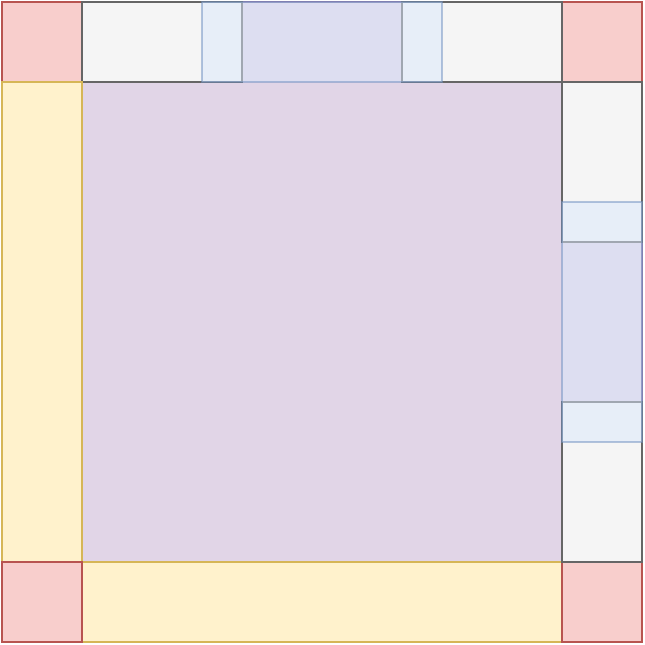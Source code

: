 <mxfile version="13.0.3" type="device"><diagram id="Pej0looWVbjWih5zJSbf" name="Page-1"><mxGraphModel dx="1422" dy="845" grid="1" gridSize="10" guides="1" tooltips="1" connect="1" arrows="1" fold="1" page="1" pageScale="1" pageWidth="850" pageHeight="1100" math="0" shadow="0"><root><mxCell id="0"/><mxCell id="1" parent="0"/><mxCell id="9iUd1ZIeVxkGeGreqnv7-22" value="" style="group" vertex="1" connectable="0" parent="1"><mxGeometry x="190" y="80" width="320" height="320" as="geometry"/></mxCell><mxCell id="9iUd1ZIeVxkGeGreqnv7-4" value="" style="rounded=0;whiteSpace=wrap;html=1;fillColor=#e1d5e7;strokeColor=#9673a6;" vertex="1" parent="9iUd1ZIeVxkGeGreqnv7-22"><mxGeometry width="320" height="320" as="geometry"/></mxCell><mxCell id="9iUd1ZIeVxkGeGreqnv7-2" value="" style="rounded=0;whiteSpace=wrap;html=1;fillColor=#f8cecc;strokeColor=#b85450;" vertex="1" parent="9iUd1ZIeVxkGeGreqnv7-22"><mxGeometry width="40" height="40" as="geometry"/></mxCell><mxCell id="9iUd1ZIeVxkGeGreqnv7-3" value="" style="rounded=0;whiteSpace=wrap;html=1;fillColor=#f5f5f5;strokeColor=#666666;fontColor=#333333;" vertex="1" parent="9iUd1ZIeVxkGeGreqnv7-22"><mxGeometry x="40" width="80" height="40" as="geometry"/></mxCell><mxCell id="9iUd1ZIeVxkGeGreqnv7-5" value="" style="rounded=0;whiteSpace=wrap;html=1;fillColor=#f8cecc;strokeColor=#b85450;" vertex="1" parent="9iUd1ZIeVxkGeGreqnv7-22"><mxGeometry x="280" width="40" height="40" as="geometry"/></mxCell><mxCell id="9iUd1ZIeVxkGeGreqnv7-8" value="" style="rounded=0;whiteSpace=wrap;html=1;fillColor=#fff2cc;strokeColor=#d6b656;" vertex="1" parent="9iUd1ZIeVxkGeGreqnv7-22"><mxGeometry x="40" y="280" width="240" height="40" as="geometry"/></mxCell><mxCell id="9iUd1ZIeVxkGeGreqnv7-9" value="" style="rounded=0;whiteSpace=wrap;html=1;fillColor=#f5f5f5;strokeColor=#666666;fontColor=#333333;" vertex="1" parent="9iUd1ZIeVxkGeGreqnv7-22"><mxGeometry x="280" y="40" width="40" height="80" as="geometry"/></mxCell><mxCell id="9iUd1ZIeVxkGeGreqnv7-14" value="" style="rounded=0;whiteSpace=wrap;html=1;fillColor=#f5f5f5;strokeColor=#666666;fontColor=#333333;" vertex="1" parent="9iUd1ZIeVxkGeGreqnv7-22"><mxGeometry x="200" width="80" height="40" as="geometry"/></mxCell><mxCell id="9iUd1ZIeVxkGeGreqnv7-6" value="" style="rounded=0;whiteSpace=wrap;html=1;fillColor=#dae8fc;strokeColor=#6c8ebf;opacity=50;" vertex="1" parent="9iUd1ZIeVxkGeGreqnv7-22"><mxGeometry x="100" width="120" height="40" as="geometry"/></mxCell><mxCell id="9iUd1ZIeVxkGeGreqnv7-16" value="" style="rounded=0;whiteSpace=wrap;html=1;fillColor=#fff2cc;strokeColor=#d6b656;" vertex="1" parent="9iUd1ZIeVxkGeGreqnv7-22"><mxGeometry y="40" width="40" height="240" as="geometry"/></mxCell><mxCell id="9iUd1ZIeVxkGeGreqnv7-18" value="" style="rounded=0;whiteSpace=wrap;html=1;fillColor=#f8cecc;strokeColor=#b85450;" vertex="1" parent="9iUd1ZIeVxkGeGreqnv7-22"><mxGeometry y="280" width="40" height="40" as="geometry"/></mxCell><mxCell id="9iUd1ZIeVxkGeGreqnv7-19" value="" style="rounded=0;whiteSpace=wrap;html=1;fillColor=#f8cecc;strokeColor=#b85450;" vertex="1" parent="9iUd1ZIeVxkGeGreqnv7-22"><mxGeometry x="280" y="280" width="40" height="40" as="geometry"/></mxCell><mxCell id="9iUd1ZIeVxkGeGreqnv7-20" value="" style="rounded=0;whiteSpace=wrap;html=1;fillColor=#f5f5f5;strokeColor=#666666;fontColor=#333333;" vertex="1" parent="9iUd1ZIeVxkGeGreqnv7-22"><mxGeometry x="280" y="200" width="40" height="80" as="geometry"/></mxCell><mxCell id="9iUd1ZIeVxkGeGreqnv7-21" value="" style="rounded=0;whiteSpace=wrap;html=1;fillColor=#dae8fc;strokeColor=#6c8ebf;opacity=50;" vertex="1" parent="9iUd1ZIeVxkGeGreqnv7-22"><mxGeometry x="280" y="100" width="40" height="120" as="geometry"/></mxCell></root></mxGraphModel></diagram></mxfile>